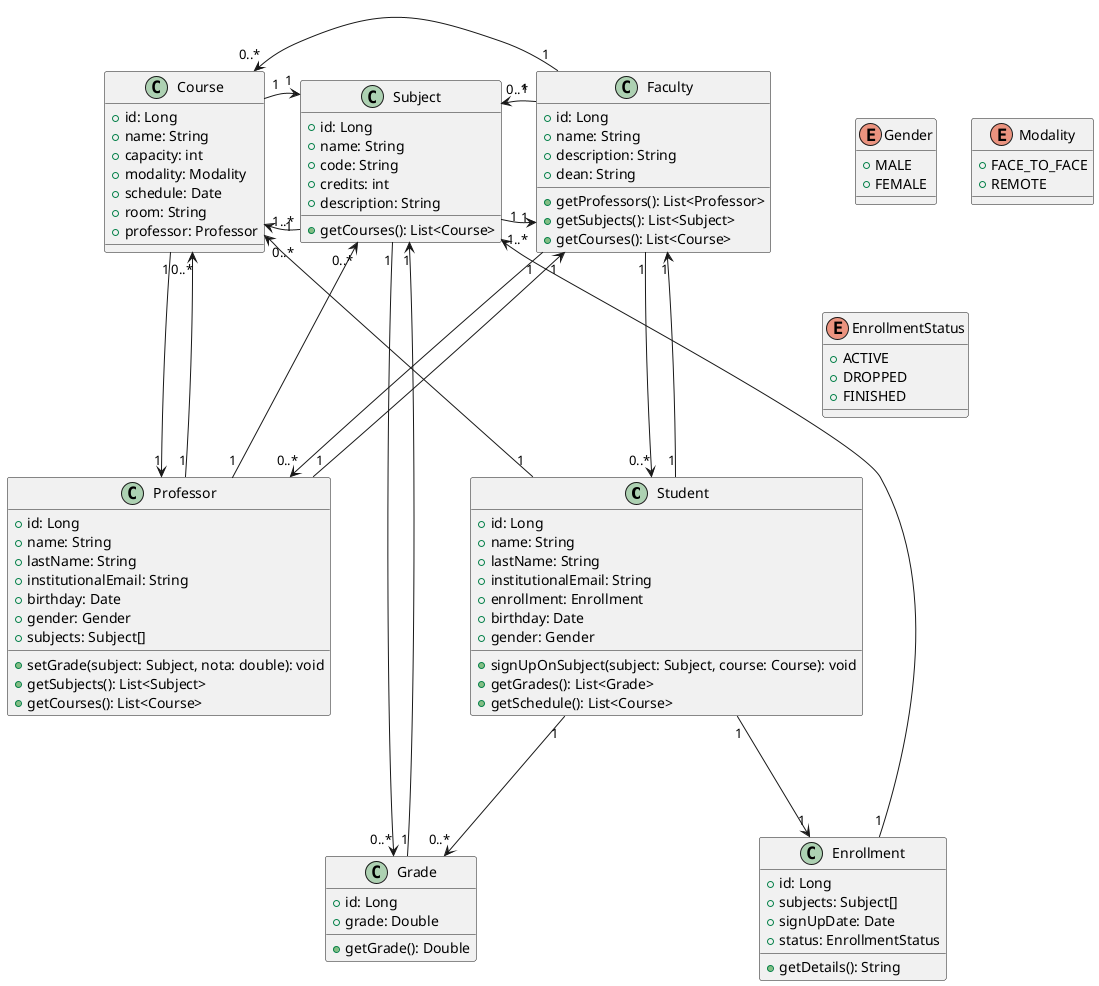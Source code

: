 @startuml
' Entities
class Student {
    +id: Long
    +name: String
    +lastName: String
    +institutionalEmail: String
    +enrollment: Enrollment
    +birthday: Date
    +gender: Gender
    +signUpOnSubject(subject: Subject, course: Course): void
    +getGrades(): List<Grade>
    +getSchedule(): List<Course>
}
class Professor {
    +id: Long
    +name: String
    +lastName: String
    +institutionalEmail: String
    +birthday: Date
    +gender: Gender
    +subjects: Subject[]
    +setGrade(subject: Subject, nota: double): void
    +getSubjects(): List<Subject>
    +getCourses(): List<Course>
}
class Subject {
    +id: Long
    +name: String
    +code: String
    +credits: int
    +description: String
    +getCourses(): List<Course>
}
class Course {
    +id: Long
    +name: String
    +capacity: int
    +modality: Modality
    +schedule: Date
    +room: String
    +professor: Professor
}
class Grade {
    +id: Long
    +grade: Double
    +getGrade(): Double
}
class Enrollment {
    +id: Long
    +subjects: Subject[]
    +signUpDate: Date
    +status: EnrollmentStatus
    +getDetails(): String
}
class Faculty {
    +id: Long
    +name: String
    +description: String
    +dean: String
    +getProfessors(): List<Professor>
    +getSubjects(): List<Subject>
    +getCourses(): List<Course>
}
enum Gender {
    +MALE
    +FEMALE
}
enum Modality {
    +FACE_TO_FACE
    +REMOTE
}
enum EnrollmentStatus {
    +ACTIVE
    +DROPPED
    +FINISHED
}

' Relations
Student "1" ---> "1" Enrollment
Student "1" ---> "1" Faculty
Student "1" ---> "0..*" Grade
Student "1" ---> "0..*" Course

Professor "1" ---> "0..*" Subject
Professor "1" ---> "1" Faculty
Professor "1" ---> "0..*" Course

Subject "1" --l-> "1..*" Course
Subject "1" --r-> "1" Faculty
Subject "1" ---> "0..*" Grade

Enrollment "1" ---> "1..*" Subject

Course "1" ---> "1" Subject
Course "1" ---> "1" Professor

Grade "1" --l-> "1" Subject

Faculty "1" ---> "0..*" Subject
Faculty "1" ---> "0..*" Professor
Faculty "1" -r--> "0..*" Student
Faculty "1" --l-> "0..*" Course

@enduml